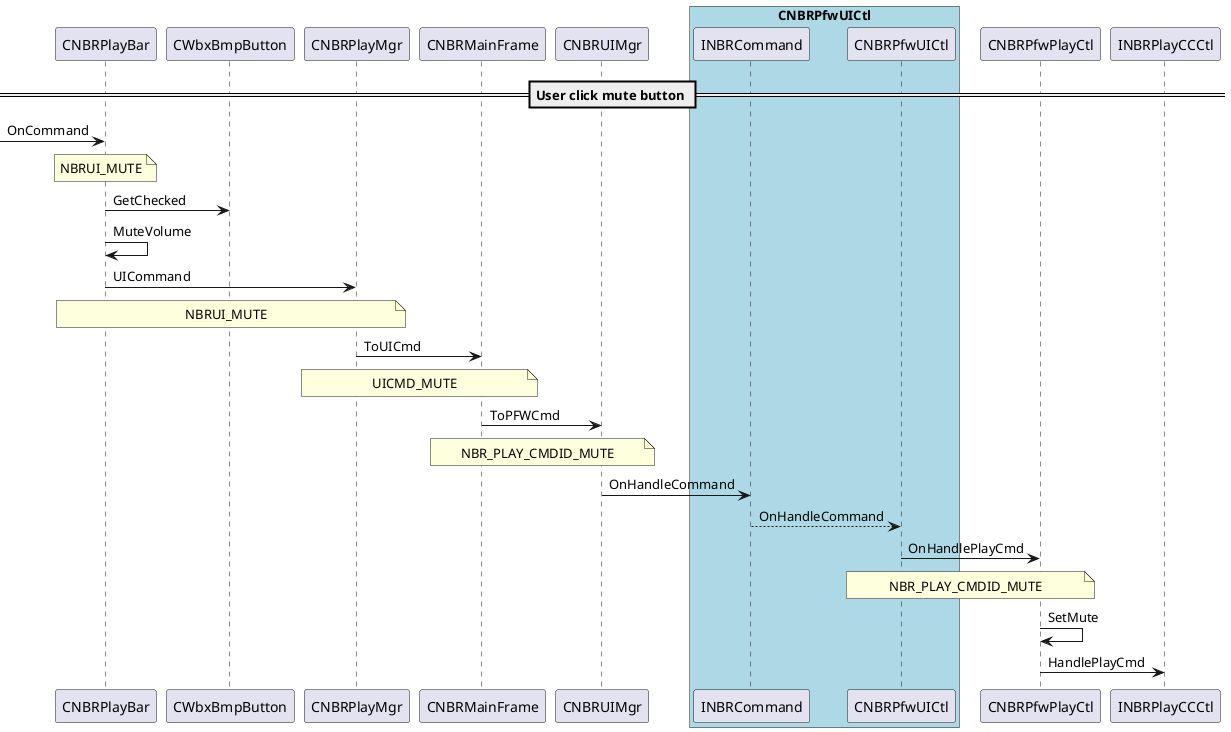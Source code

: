 @startuml

participant CNBRPlayBar
participant CWbxBmpButton
participant CNBRPlayMgr
participant CNBRMainFrame
participant CNBRUIMgr

box "CNBRPfwUICtl" #LightBlue
	participant INBRCommand
	participant CNBRPfwUICtl
end box

== User click mute button ==

[-> CNBRPlayBar : OnCommand
note over CNBRPlayBar : NBRUI_MUTE
CNBRPlayBar -> CWbxBmpButton : GetChecked
CNBRPlayBar -> CNBRPlayBar : MuteVolume
CNBRPlayBar -> CNBRPlayMgr : UICommand
note over CNBRPlayBar, CNBRPlayMgr : NBRUI_MUTE

CNBRPlayMgr -> CNBRMainFrame : ToUICmd
note over CNBRPlayMgr, CNBRMainFrame : UICMD_MUTE

CNBRMainFrame -> CNBRUIMgr : ToPFWCmd
note over CNBRMainFrame, CNBRUIMgr : NBR_PLAY_CMDID_MUTE

CNBRUIMgr -> INBRCommand : OnHandleCommand
INBRCommand --> CNBRPfwUICtl : OnHandleCommand
CNBRPfwUICtl -> CNBRPfwPlayCtl : OnHandlePlayCmd
note over CNBRPfwUICtl, CNBRPfwPlayCtl : NBR_PLAY_CMDID_MUTE

CNBRPfwPlayCtl -> CNBRPfwPlayCtl : SetMute
CNBRPfwPlayCtl -> INBRPlayCCCtl : HandlePlayCmd

@enduml